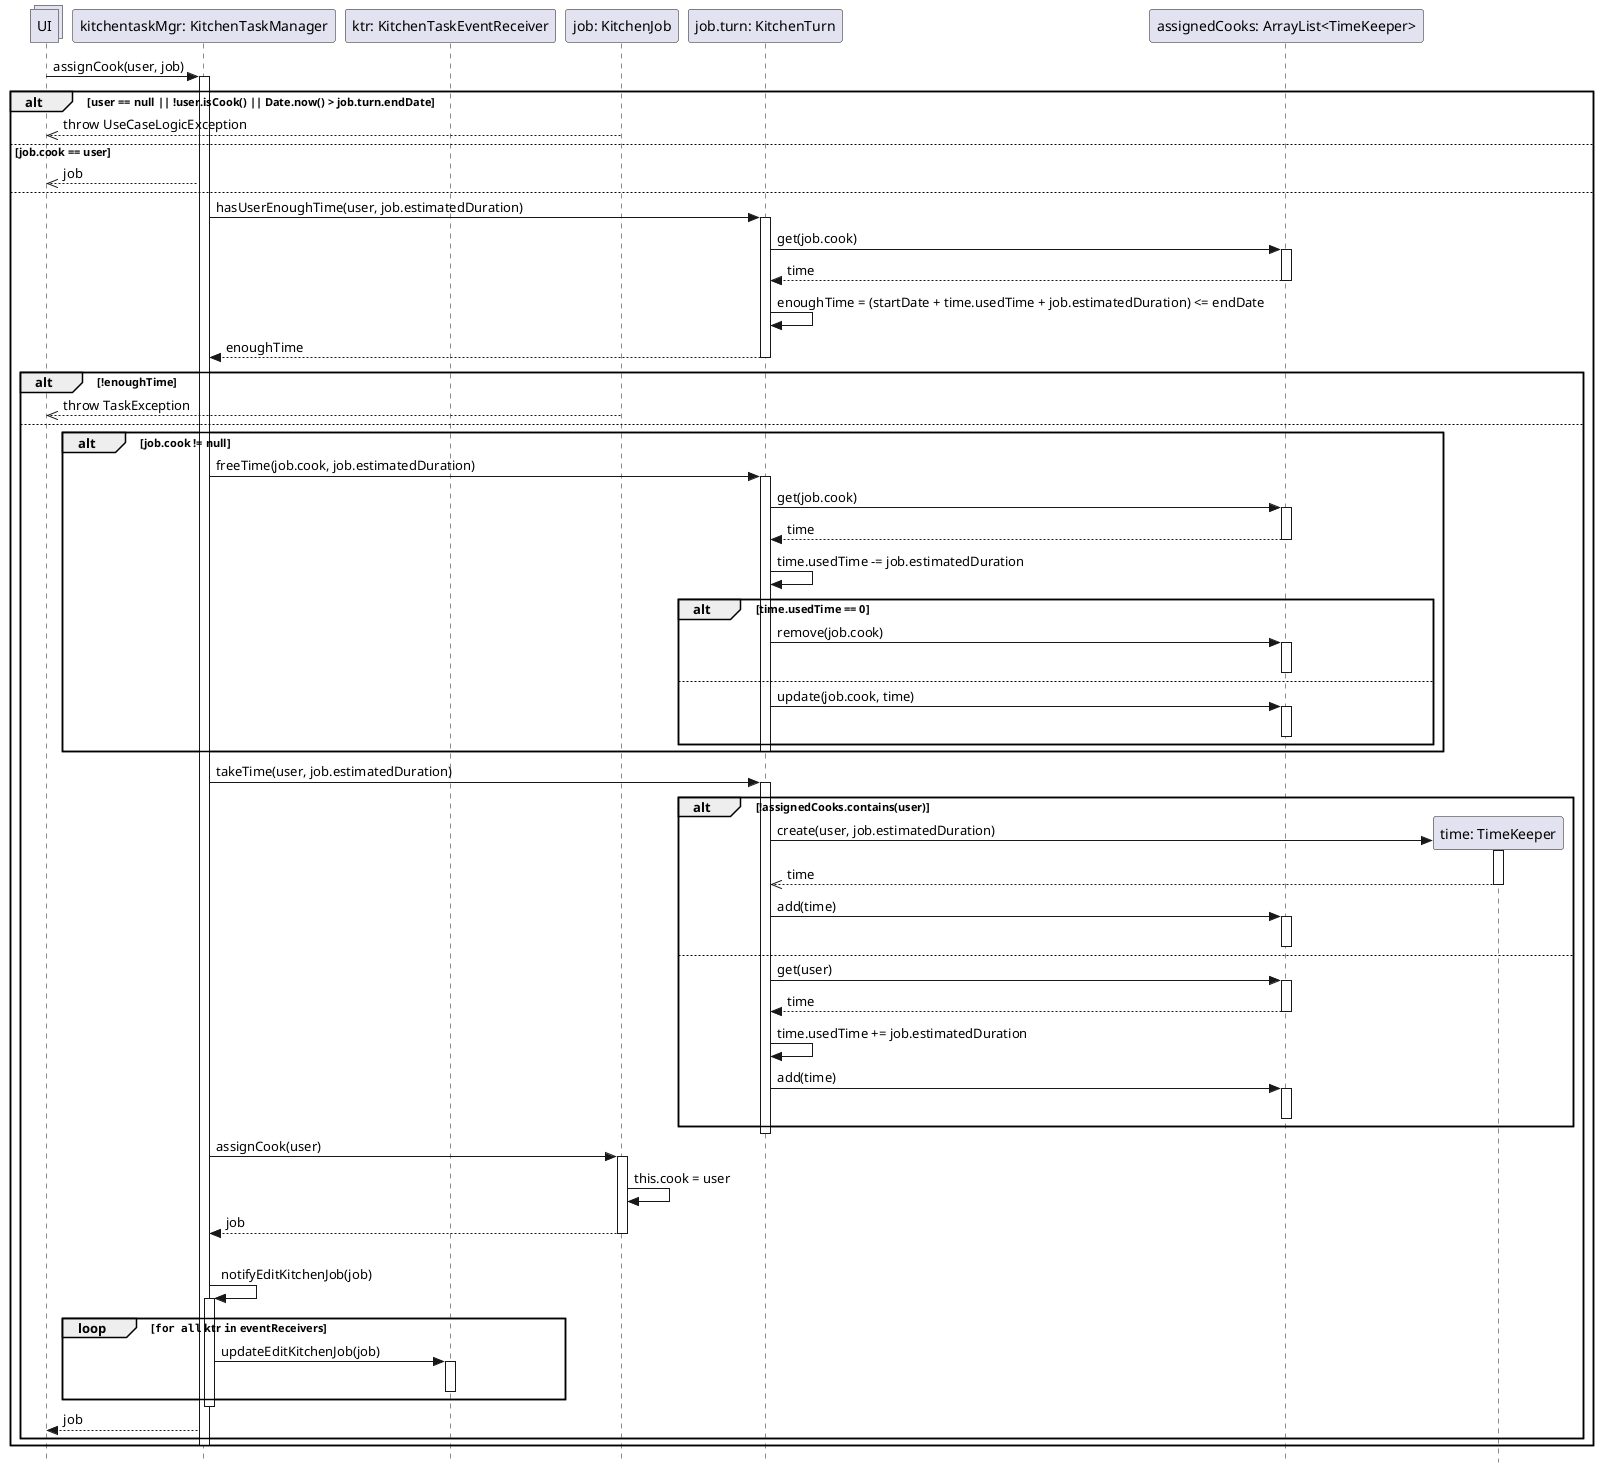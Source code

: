 @startuml
skinparam Style strictuml

collections UI

participant "kitchentaskMgr: KitchenTaskManager" as ktm
participant "ktr: KitchenTaskEventReceiver" as ktr
participant "job: KitchenJob" as job
participant "job.turn: KitchenTurn" as turn
participant "assignedCooks: ArrayList<TimeKeeper>" as cooks

UI -> ktm: assignCook(user, job)
activate ktm
alt user == null || !user.isCook() || Date.now() > job.turn.endDate
    UI <<-- job: throw UseCaseLogicException
else job.cook == user
    UI <<-- ktm: job
else
    ktm -> turn: hasUserEnoughTime(user, job.estimatedDuration)
    activate turn

    turn -> cooks: get(job.cook)
    activate cooks
    return time

    turn -> turn: enoughTime = (startDate + time.usedTime + job.estimatedDuration) <= endDate

    return enoughTime
    deactivate turn

    alt !enoughTime
        UI <<-- job: throw TaskException
    else
        alt job.cook != null
            ktm -> turn: freeTime(job.cook, job.estimatedDuration)
            activate turn
            turn -> cooks: get(job.cook)
            activate cooks
            return time

            turn -> turn: time.usedTime -= job.estimatedDuration

            ' se per caso liberando del tempo ci accorgiamo che il TimeKeeper è vuoto, cancelliamolo.
            alt time.usedTime == 0
                turn -> cooks: remove(job.cook)
                activate cooks
                deactivate cooks
            ' altrimenti aggiorniamo il tempo.
            else
                turn -> cooks: update(job.cook, time)
                activate cooks
                deactivate cooks
            end
            deactivate turn
        end

        ktm -> turn: takeTime(user, job.estimatedDuration)
        activate turn

        participant "time: TimeKeeper" as newTime

        ' potrebbe trattarsi del primo incarico assegnato all cuoco in questo turno.
        alt !assignedCooks.contains(user)
            turn -> newTime**: create(user, job.estimatedDuration)
            activate newTime
            turn <<-- newTime: time
            deactivate newTime

            turn -> cooks: add(time)
            activate cooks
            deactivate cooks
        else
            turn -> cooks: get(user)
            activate cooks
            return time

            turn -> turn: time.usedTime += job.estimatedDuration

            turn -> cooks: add(time)
            activate cooks
            deactivate cooks
        end
        deactivate turn

        ktm -> job: assignCook(user)
        activate job
        job -> job: this.cook = user
        return job

        |||
        ktm -> ktm: notifyEditKitchenJob(job)
        activate ktm
        loop ""for all"" ktr ""in"" eventReceivers
            ktm -> ktr : updateEditKitchenJob(job)
            activate ktr
            deactivate ktr
        end
        deactivate ktm

        UI <-- ktm: job
        end
deactivate ktm
end
@enduml